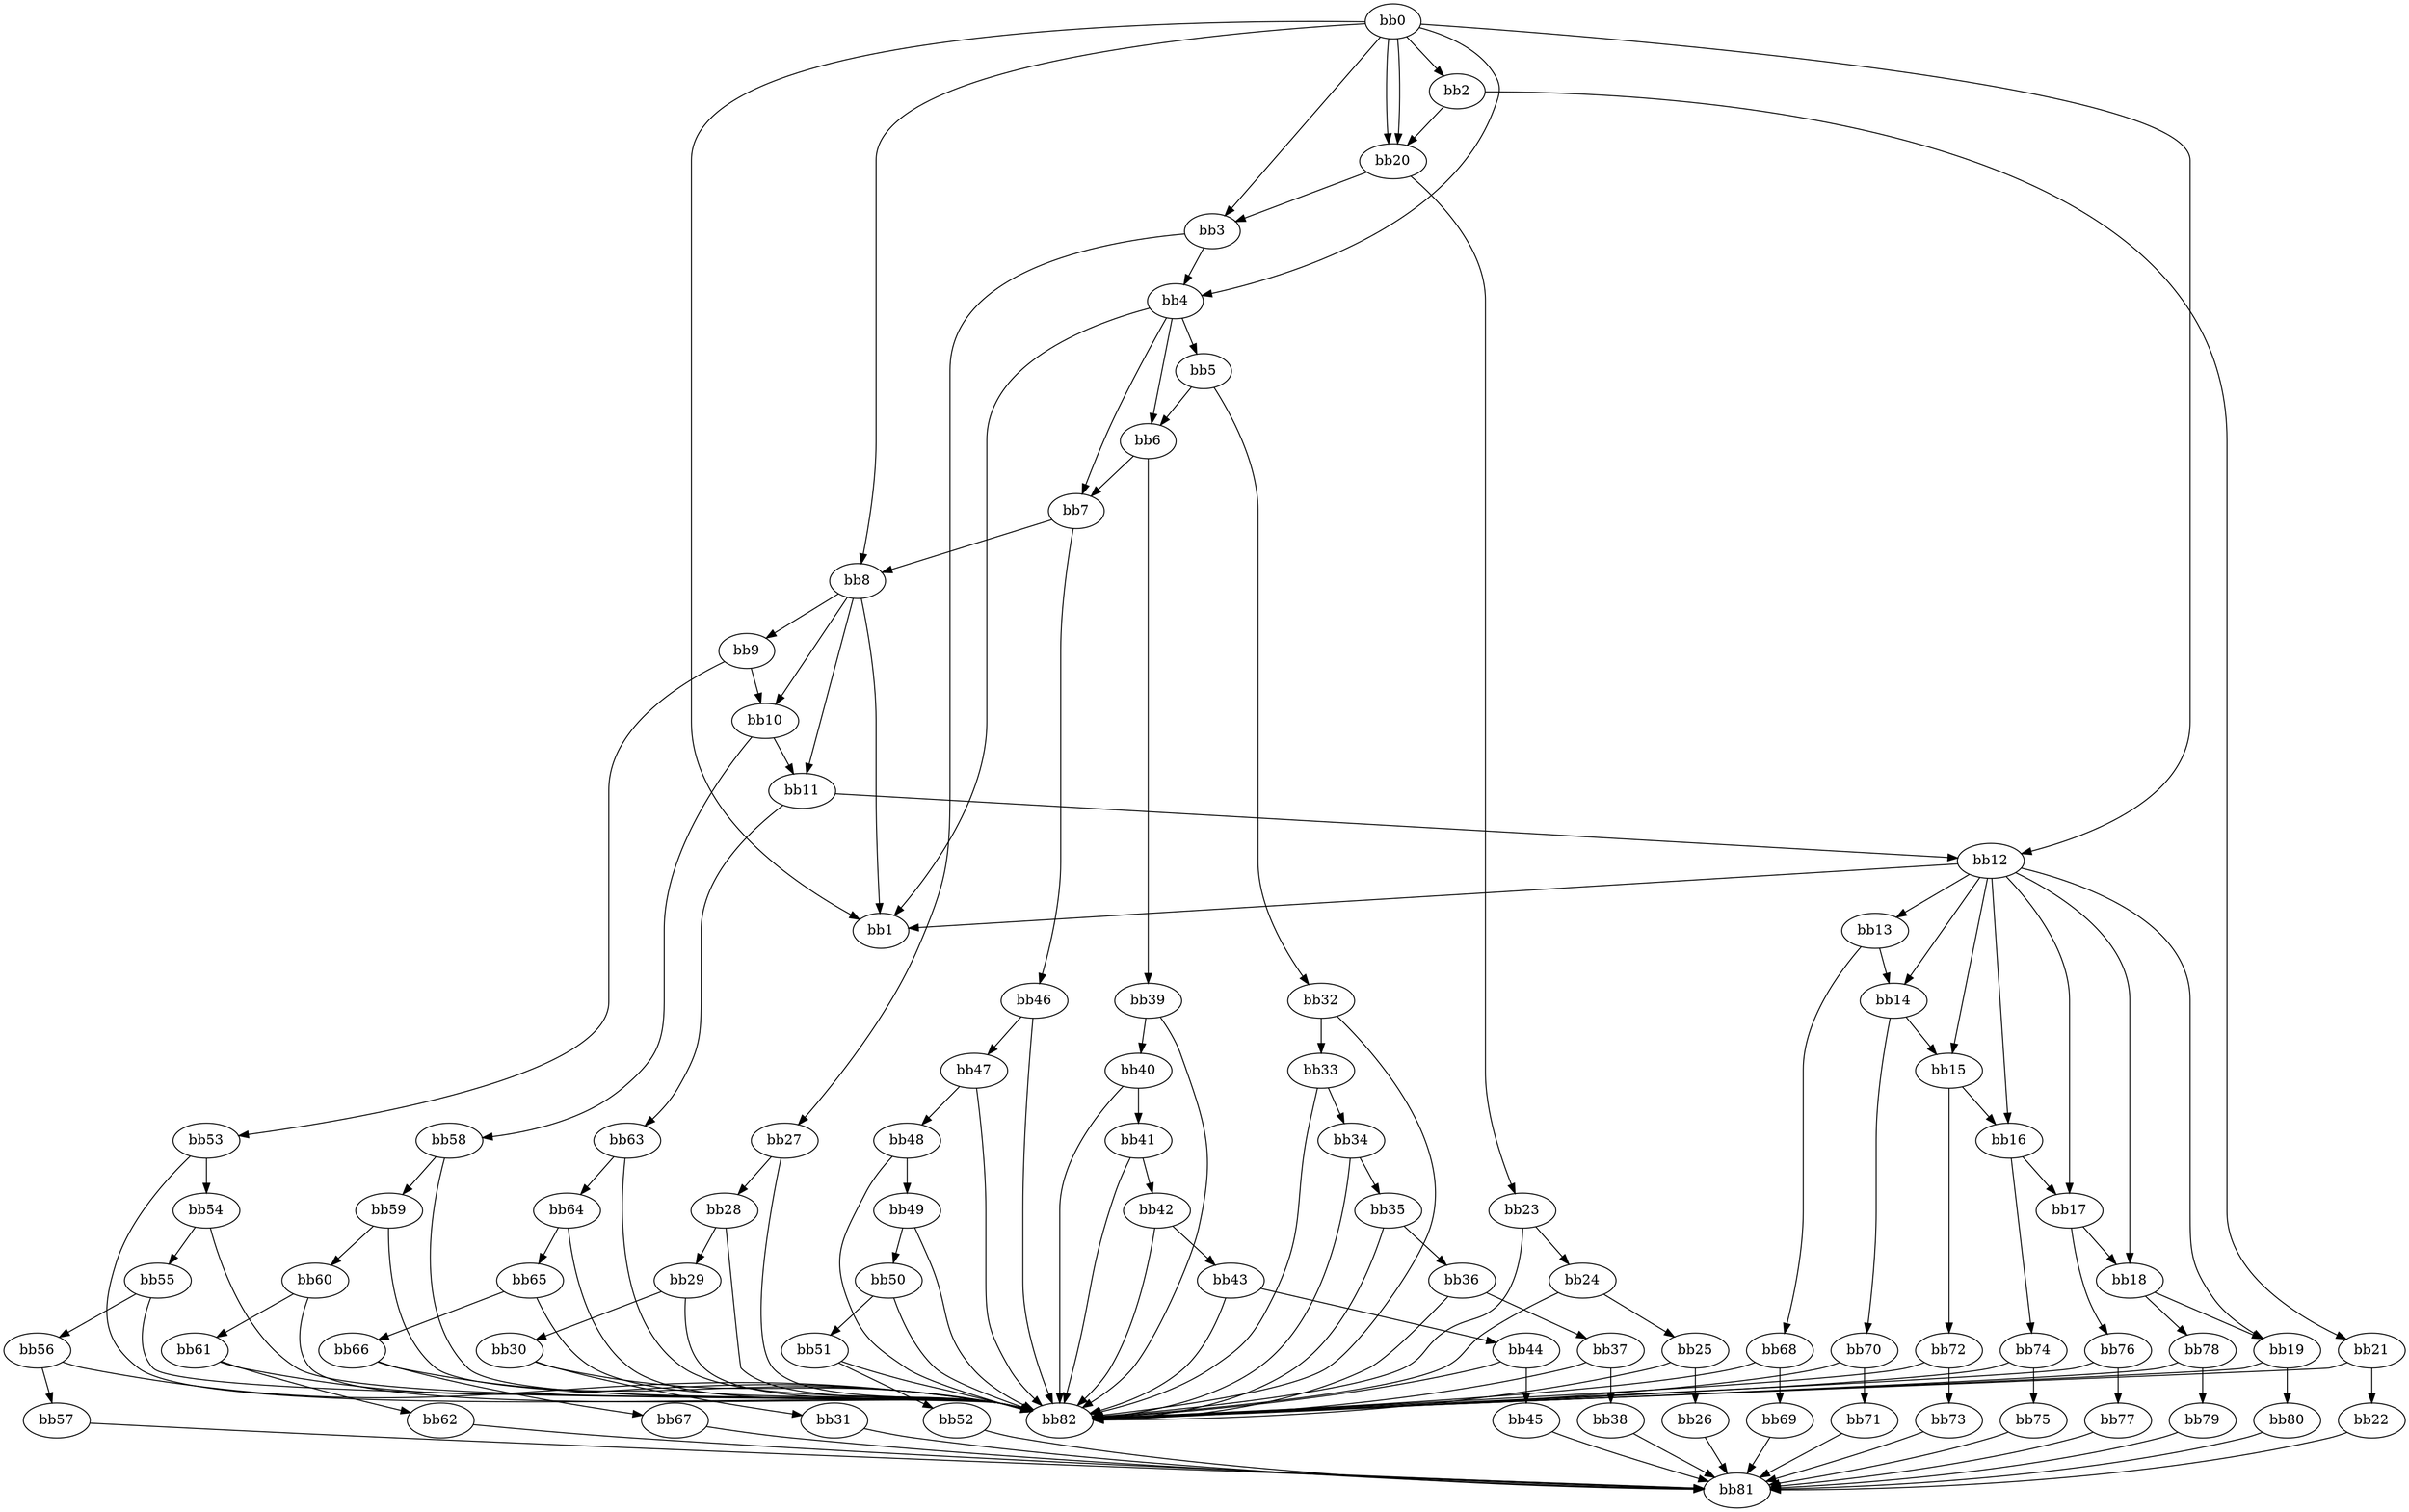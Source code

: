 digraph {
    0 [ label = "bb0\l" ]
    1 [ label = "bb1\l" ]
    2 [ label = "bb2\l" ]
    3 [ label = "bb3\l" ]
    4 [ label = "bb4\l" ]
    5 [ label = "bb5\l" ]
    6 [ label = "bb6\l" ]
    7 [ label = "bb7\l" ]
    8 [ label = "bb8\l" ]
    9 [ label = "bb9\l" ]
    10 [ label = "bb10\l" ]
    11 [ label = "bb11\l" ]
    12 [ label = "bb12\l" ]
    13 [ label = "bb13\l" ]
    14 [ label = "bb14\l" ]
    15 [ label = "bb15\l" ]
    16 [ label = "bb16\l" ]
    17 [ label = "bb17\l" ]
    18 [ label = "bb18\l" ]
    19 [ label = "bb19\l" ]
    20 [ label = "bb20\l" ]
    21 [ label = "bb21\l" ]
    22 [ label = "bb22\l" ]
    23 [ label = "bb23\l" ]
    24 [ label = "bb24\l" ]
    25 [ label = "bb25\l" ]
    26 [ label = "bb26\l" ]
    27 [ label = "bb27\l" ]
    28 [ label = "bb28\l" ]
    29 [ label = "bb29\l" ]
    30 [ label = "bb30\l" ]
    31 [ label = "bb31\l" ]
    32 [ label = "bb32\l" ]
    33 [ label = "bb33\l" ]
    34 [ label = "bb34\l" ]
    35 [ label = "bb35\l" ]
    36 [ label = "bb36\l" ]
    37 [ label = "bb37\l" ]
    38 [ label = "bb38\l" ]
    39 [ label = "bb39\l" ]
    40 [ label = "bb40\l" ]
    41 [ label = "bb41\l" ]
    42 [ label = "bb42\l" ]
    43 [ label = "bb43\l" ]
    44 [ label = "bb44\l" ]
    45 [ label = "bb45\l" ]
    46 [ label = "bb46\l" ]
    47 [ label = "bb47\l" ]
    48 [ label = "bb48\l" ]
    49 [ label = "bb49\l" ]
    50 [ label = "bb50\l" ]
    51 [ label = "bb51\l" ]
    52 [ label = "bb52\l" ]
    53 [ label = "bb53\l" ]
    54 [ label = "bb54\l" ]
    55 [ label = "bb55\l" ]
    56 [ label = "bb56\l" ]
    57 [ label = "bb57\l" ]
    58 [ label = "bb58\l" ]
    59 [ label = "bb59\l" ]
    60 [ label = "bb60\l" ]
    61 [ label = "bb61\l" ]
    62 [ label = "bb62\l" ]
    63 [ label = "bb63\l" ]
    64 [ label = "bb64\l" ]
    65 [ label = "bb65\l" ]
    66 [ label = "bb66\l" ]
    67 [ label = "bb67\l" ]
    68 [ label = "bb68\l" ]
    69 [ label = "bb69\l" ]
    70 [ label = "bb70\l" ]
    71 [ label = "bb71\l" ]
    72 [ label = "bb72\l" ]
    73 [ label = "bb73\l" ]
    74 [ label = "bb74\l" ]
    75 [ label = "bb75\l" ]
    76 [ label = "bb76\l" ]
    77 [ label = "bb77\l" ]
    78 [ label = "bb78\l" ]
    79 [ label = "bb79\l" ]
    80 [ label = "bb80\l" ]
    81 [ label = "bb81\l" ]
    82 [ label = "bb82\l" ]
    0 -> 1 [ ]
    0 -> 2 [ ]
    0 -> 3 [ ]
    0 -> 4 [ ]
    0 -> 8 [ ]
    0 -> 12 [ ]
    0 -> 20 [ ]
    0 -> 20 [ ]
    2 -> 20 [ ]
    2 -> 21 [ ]
    3 -> 4 [ ]
    3 -> 27 [ ]
    4 -> 1 [ ]
    4 -> 5 [ ]
    4 -> 6 [ ]
    4 -> 7 [ ]
    5 -> 6 [ ]
    5 -> 32 [ ]
    6 -> 7 [ ]
    6 -> 39 [ ]
    7 -> 8 [ ]
    7 -> 46 [ ]
    8 -> 1 [ ]
    8 -> 9 [ ]
    8 -> 10 [ ]
    8 -> 11 [ ]
    9 -> 10 [ ]
    9 -> 53 [ ]
    10 -> 11 [ ]
    10 -> 58 [ ]
    11 -> 12 [ ]
    11 -> 63 [ ]
    12 -> 1 [ ]
    12 -> 13 [ ]
    12 -> 14 [ ]
    12 -> 15 [ ]
    12 -> 16 [ ]
    12 -> 17 [ ]
    12 -> 18 [ ]
    12 -> 19 [ ]
    13 -> 14 [ ]
    13 -> 68 [ ]
    14 -> 15 [ ]
    14 -> 70 [ ]
    15 -> 16 [ ]
    15 -> 72 [ ]
    16 -> 17 [ ]
    16 -> 74 [ ]
    17 -> 18 [ ]
    17 -> 76 [ ]
    18 -> 19 [ ]
    18 -> 78 [ ]
    19 -> 80 [ ]
    19 -> 82 [ ]
    20 -> 3 [ ]
    20 -> 23 [ ]
    21 -> 22 [ ]
    21 -> 82 [ ]
    22 -> 81 [ ]
    23 -> 24 [ ]
    23 -> 82 [ ]
    24 -> 25 [ ]
    24 -> 82 [ ]
    25 -> 26 [ ]
    25 -> 82 [ ]
    26 -> 81 [ ]
    27 -> 28 [ ]
    27 -> 82 [ ]
    28 -> 29 [ ]
    28 -> 82 [ ]
    29 -> 30 [ ]
    29 -> 82 [ ]
    30 -> 31 [ ]
    30 -> 82 [ ]
    31 -> 81 [ ]
    32 -> 33 [ ]
    32 -> 82 [ ]
    33 -> 34 [ ]
    33 -> 82 [ ]
    34 -> 35 [ ]
    34 -> 82 [ ]
    35 -> 36 [ ]
    35 -> 82 [ ]
    36 -> 37 [ ]
    36 -> 82 [ ]
    37 -> 38 [ ]
    37 -> 82 [ ]
    38 -> 81 [ ]
    39 -> 40 [ ]
    39 -> 82 [ ]
    40 -> 41 [ ]
    40 -> 82 [ ]
    41 -> 42 [ ]
    41 -> 82 [ ]
    42 -> 43 [ ]
    42 -> 82 [ ]
    43 -> 44 [ ]
    43 -> 82 [ ]
    44 -> 45 [ ]
    44 -> 82 [ ]
    45 -> 81 [ ]
    46 -> 47 [ ]
    46 -> 82 [ ]
    47 -> 48 [ ]
    47 -> 82 [ ]
    48 -> 49 [ ]
    48 -> 82 [ ]
    49 -> 50 [ ]
    49 -> 82 [ ]
    50 -> 51 [ ]
    50 -> 82 [ ]
    51 -> 52 [ ]
    51 -> 82 [ ]
    52 -> 81 [ ]
    53 -> 54 [ ]
    53 -> 82 [ ]
    54 -> 55 [ ]
    54 -> 82 [ ]
    55 -> 56 [ ]
    55 -> 82 [ ]
    56 -> 57 [ ]
    56 -> 82 [ ]
    57 -> 81 [ ]
    58 -> 59 [ ]
    58 -> 82 [ ]
    59 -> 60 [ ]
    59 -> 82 [ ]
    60 -> 61 [ ]
    60 -> 82 [ ]
    61 -> 62 [ ]
    61 -> 82 [ ]
    62 -> 81 [ ]
    63 -> 64 [ ]
    63 -> 82 [ ]
    64 -> 65 [ ]
    64 -> 82 [ ]
    65 -> 66 [ ]
    65 -> 82 [ ]
    66 -> 67 [ ]
    66 -> 82 [ ]
    67 -> 81 [ ]
    68 -> 69 [ ]
    68 -> 82 [ ]
    69 -> 81 [ ]
    70 -> 71 [ ]
    70 -> 82 [ ]
    71 -> 81 [ ]
    72 -> 73 [ ]
    72 -> 82 [ ]
    73 -> 81 [ ]
    74 -> 75 [ ]
    74 -> 82 [ ]
    75 -> 81 [ ]
    76 -> 77 [ ]
    76 -> 82 [ ]
    77 -> 81 [ ]
    78 -> 79 [ ]
    78 -> 82 [ ]
    79 -> 81 [ ]
    80 -> 81 [ ]
}

